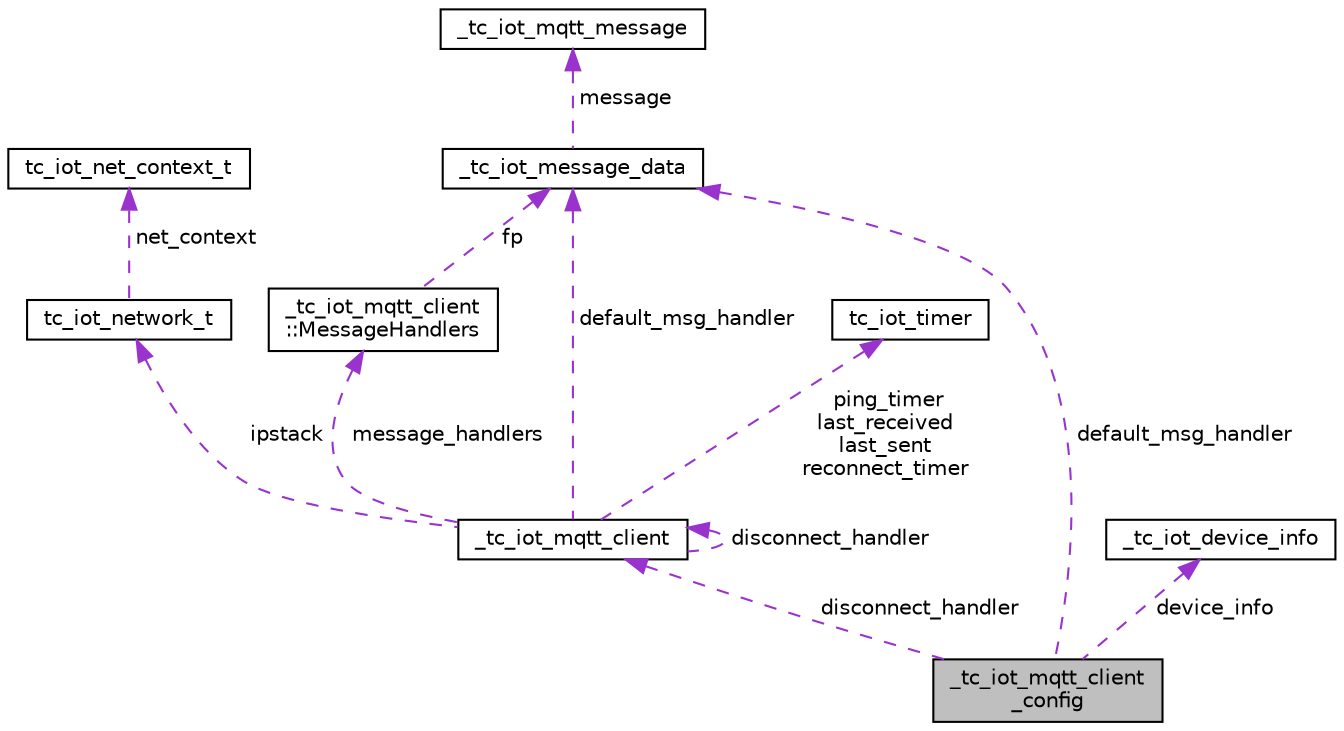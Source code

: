 digraph "_tc_iot_mqtt_client_config"
{
  edge [fontname="Helvetica",fontsize="10",labelfontname="Helvetica",labelfontsize="10"];
  node [fontname="Helvetica",fontsize="10",shape=record];
  Node1 [label="_tc_iot_mqtt_client\l_config",height=0.2,width=0.4,color="black", fillcolor="grey75", style="filled", fontcolor="black"];
  Node2 -> Node1 [dir="back",color="darkorchid3",fontsize="10",style="dashed",label=" disconnect_handler" ,fontname="Helvetica"];
  Node2 [label="_tc_iot_mqtt_client",height=0.2,width=0.4,color="black", fillcolor="white", style="filled",URL="$struct__tc__iot__mqtt__client.html",tooltip="MQTT client 对象结构，保存 MQTT 客户端相关配置、连接状态、 回调处理、时延要求、收发缓存区等信息。 ..."];
  Node2 -> Node2 [dir="back",color="darkorchid3",fontsize="10",style="dashed",label=" disconnect_handler" ,fontname="Helvetica"];
  Node3 -> Node2 [dir="back",color="darkorchid3",fontsize="10",style="dashed",label=" ipstack" ,fontname="Helvetica"];
  Node3 [label="tc_iot_network_t",height=0.2,width=0.4,color="black", fillcolor="white", style="filled",URL="$structtc__iot__network__t.html",tooltip="网络连接对象，包括相关参数及回调函数 "];
  Node4 -> Node3 [dir="back",color="darkorchid3",fontsize="10",style="dashed",label=" net_context" ,fontname="Helvetica"];
  Node4 [label="tc_iot_net_context_t",height=0.2,width=0.4,color="black", fillcolor="white", style="filled",URL="$structtc__iot__net__context__t.html",tooltip="网络连接参数及过程会话数据 "];
  Node5 -> Node2 [dir="back",color="darkorchid3",fontsize="10",style="dashed",label=" message_handlers" ,fontname="Helvetica"];
  Node5 [label="_tc_iot_mqtt_client\l::MessageHandlers",height=0.2,width=0.4,color="black", fillcolor="white", style="filled",URL="$struct__tc__iot__mqtt__client_1_1MessageHandlers.html"];
  Node6 -> Node5 [dir="back",color="darkorchid3",fontsize="10",style="dashed",label=" fp" ,fontname="Helvetica"];
  Node6 [label="_tc_iot_message_data",height=0.2,width=0.4,color="black", fillcolor="white", style="filled",URL="$struct__tc__iot__message__data.html",tooltip="接收到的订阅消息 "];
  Node7 -> Node6 [dir="back",color="darkorchid3",fontsize="10",style="dashed",label=" message" ,fontname="Helvetica"];
  Node7 [label="_tc_iot_mqtt_message",height=0.2,width=0.4,color="black", fillcolor="white", style="filled",URL="$struct__tc__iot__mqtt__message.html",tooltip="MQTT Publis请求消息，头部参数定义(非协议头)，关键参数说明 "];
  Node8 -> Node2 [dir="back",color="darkorchid3",fontsize="10",style="dashed",label=" ping_timer\nlast_received\nlast_sent\nreconnect_timer" ,fontname="Helvetica"];
  Node8 [label="tc_iot_timer",height=0.2,width=0.4,color="black", fillcolor="white", style="filled",URL="$structtc__iot__timer.html"];
  Node6 -> Node2 [dir="back",color="darkorchid3",fontsize="10",style="dashed",label=" default_msg_handler" ,fontname="Helvetica"];
  Node9 -> Node1 [dir="back",color="darkorchid3",fontsize="10",style="dashed",label=" device_info" ,fontname="Helvetica"];
  Node9 [label="_tc_iot_device_info",height=0.2,width=0.4,color="black", fillcolor="white", style="filled",URL="$struct__tc__iot__device__info.html",tooltip="设备信息 "];
  Node6 -> Node1 [dir="back",color="darkorchid3",fontsize="10",style="dashed",label=" default_msg_handler" ,fontname="Helvetica"];
}
